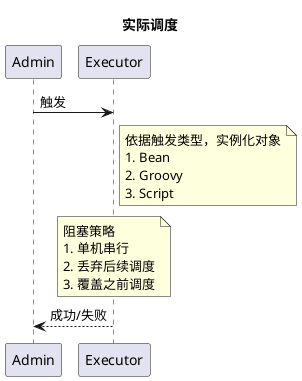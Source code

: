 @startuml
title 实际调度

participant a as "Admin" order 10
participant e as "Executor" order 20

a -> e : 触发

note right e
    依据触发类型，实例化对象
    1. Bean
    2. Groovy
    3. Script
end note

note over e
    阻塞策略
    1. 单机串行
    2. 丢弃后续调度
    3. 覆盖之前调度
end note

a <-- e : 成功/失败
@enduml
